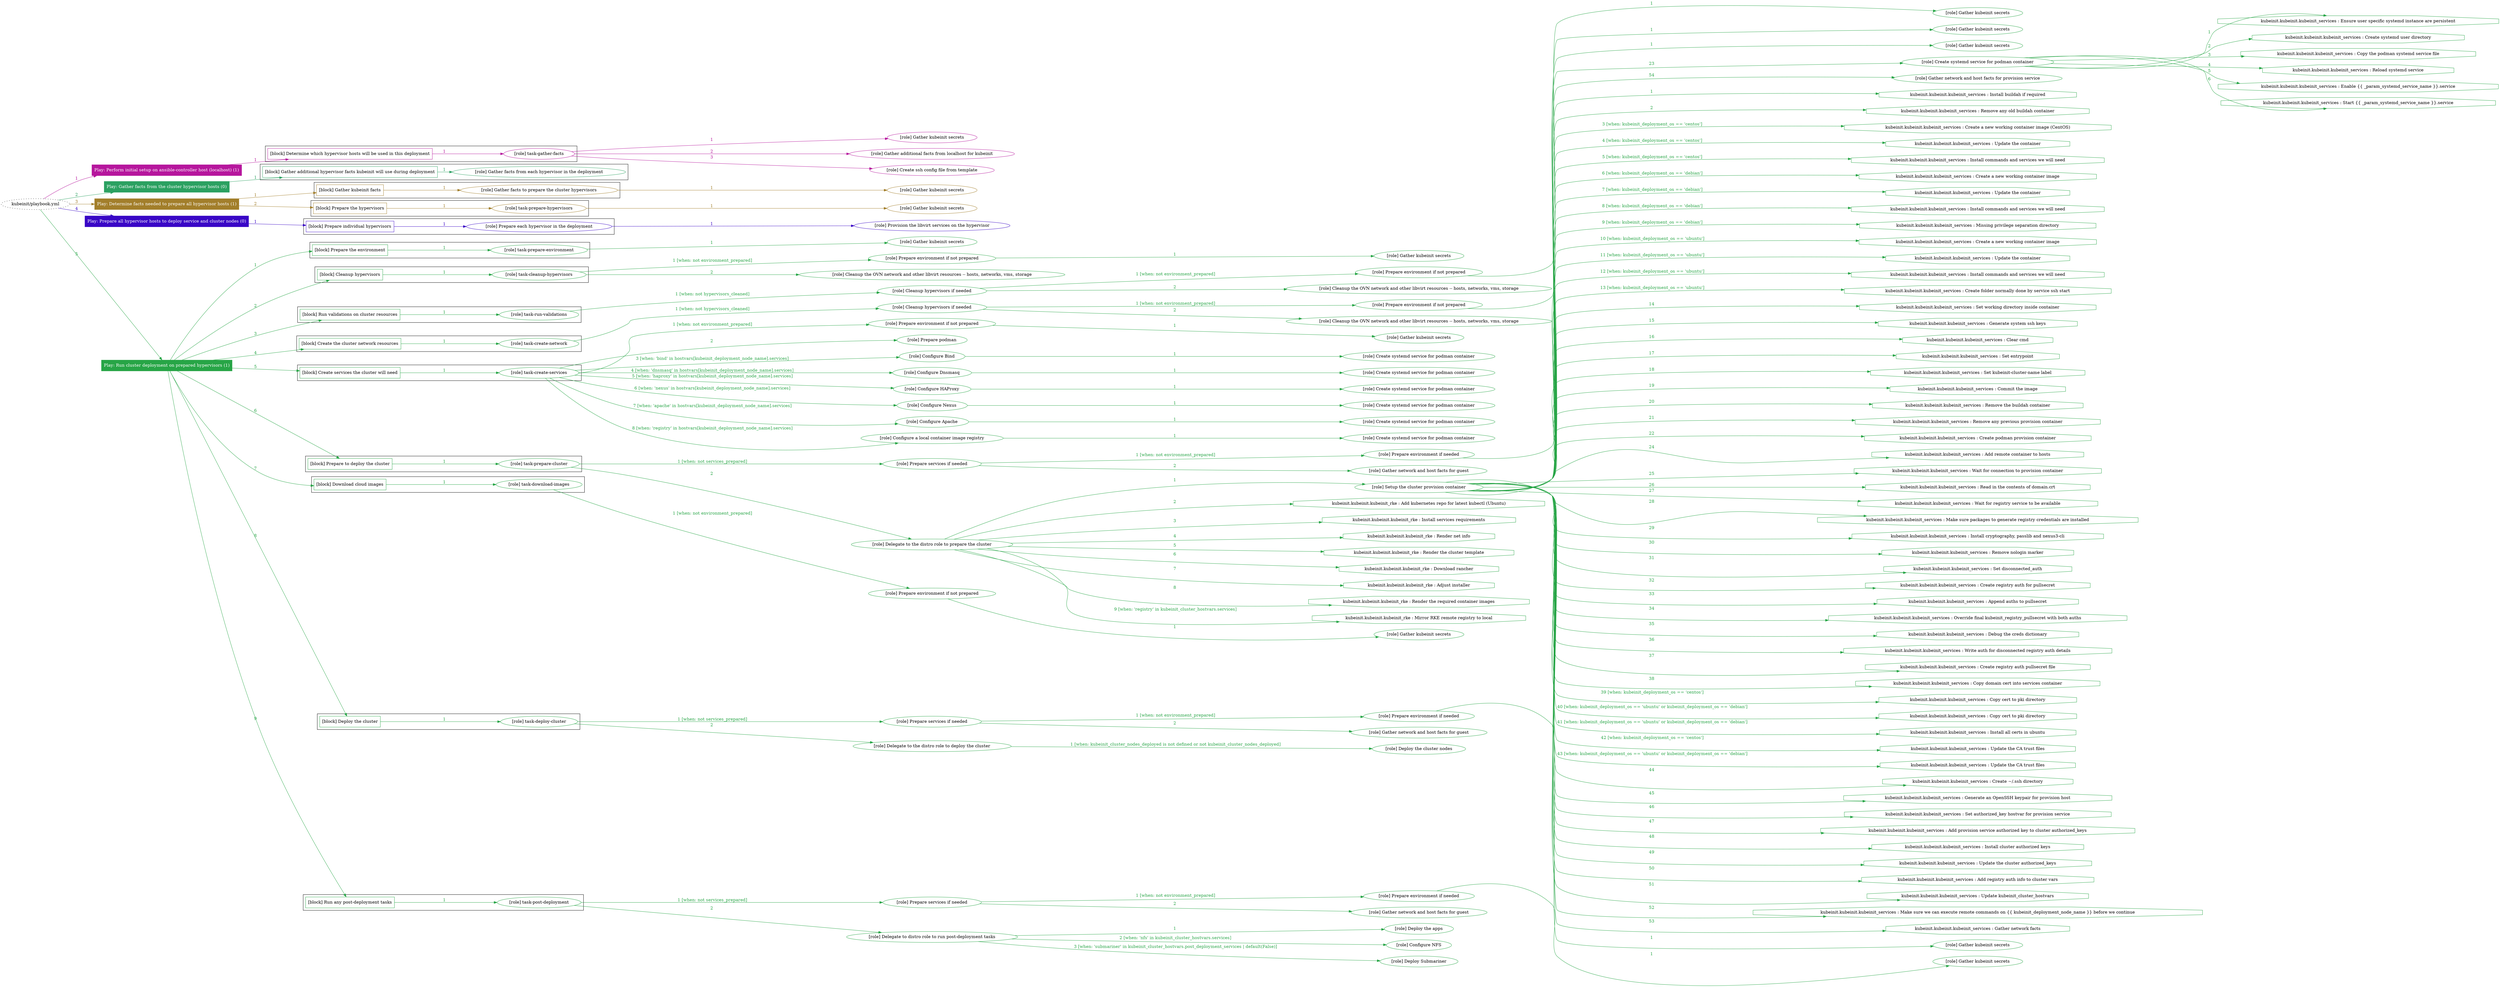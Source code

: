 digraph {
	graph [concentrate=true ordering=in rankdir=LR ratio=fill]
	edge [esep=5 sep=10]
	"kubeinit/playbook.yml" [URL="/home/runner/work/kubeinit/kubeinit/kubeinit/playbook.yml" id=playbook_7b2bd9e1 style=dotted]
	play_796e01c6 [label="Play: Perform initial setup on ansible-controller host (localhost) (1)" URL="/home/runner/work/kubeinit/kubeinit/kubeinit/playbook.yml" color="#b6169d" fontcolor="#ffffff" id=play_796e01c6 shape=box style=filled tooltip=localhost]
	"kubeinit/playbook.yml" -> play_796e01c6 [label="1 " color="#b6169d" fontcolor="#b6169d" id=edge_3505f54d labeltooltip="1 " tooltip="1 "]
	subgraph "Gather kubeinit secrets" {
		role_7e2f3831 [label="[role] Gather kubeinit secrets" URL="/home/runner/.ansible/collections/ansible_collections/kubeinit/kubeinit/roles/kubeinit_prepare/tasks/build_hypervisors_group.yml" color="#b6169d" id=role_7e2f3831 tooltip="Gather kubeinit secrets"]
	}
	subgraph "Gather additional facts from localhost for kubeinit" {
		role_dd6a731e [label="[role] Gather additional facts from localhost for kubeinit" URL="/home/runner/.ansible/collections/ansible_collections/kubeinit/kubeinit/roles/kubeinit_prepare/tasks/build_hypervisors_group.yml" color="#b6169d" id=role_dd6a731e tooltip="Gather additional facts from localhost for kubeinit"]
	}
	subgraph "Create ssh config file from template" {
		role_2502f579 [label="[role] Create ssh config file from template" URL="/home/runner/.ansible/collections/ansible_collections/kubeinit/kubeinit/roles/kubeinit_prepare/tasks/build_hypervisors_group.yml" color="#b6169d" id=role_2502f579 tooltip="Create ssh config file from template"]
	}
	subgraph "task-gather-facts" {
		role_029ef5df [label="[role] task-gather-facts" URL="/home/runner/work/kubeinit/kubeinit/kubeinit/playbook.yml" color="#b6169d" id=role_029ef5df tooltip="task-gather-facts"]
		role_029ef5df -> role_7e2f3831 [label="1 " color="#b6169d" fontcolor="#b6169d" id=edge_ff16a6ff labeltooltip="1 " tooltip="1 "]
		role_029ef5df -> role_dd6a731e [label="2 " color="#b6169d" fontcolor="#b6169d" id=edge_5e9b9286 labeltooltip="2 " tooltip="2 "]
		role_029ef5df -> role_2502f579 [label="3 " color="#b6169d" fontcolor="#b6169d" id=edge_b59caffe labeltooltip="3 " tooltip="3 "]
	}
	subgraph "Play: Perform initial setup on ansible-controller host (localhost) (1)" {
		play_796e01c6 -> block_5f1d7253 [label=1 color="#b6169d" fontcolor="#b6169d" id=edge_de7d2cdc labeltooltip=1 tooltip=1]
		subgraph cluster_block_5f1d7253 {
			block_5f1d7253 [label="[block] Determine which hypervisor hosts will be used in this deployment" URL="/home/runner/work/kubeinit/kubeinit/kubeinit/playbook.yml" color="#b6169d" id=block_5f1d7253 labeltooltip="Determine which hypervisor hosts will be used in this deployment" shape=box tooltip="Determine which hypervisor hosts will be used in this deployment"]
			block_5f1d7253 -> role_029ef5df [label="1 " color="#b6169d" fontcolor="#b6169d" id=edge_64570299 labeltooltip="1 " tooltip="1 "]
		}
	}
	play_66e0fa7e [label="Play: Gather facts from the cluster hypervisor hosts (0)" URL="/home/runner/work/kubeinit/kubeinit/kubeinit/playbook.yml" color="#2ba161" fontcolor="#ffffff" id=play_66e0fa7e shape=box style=filled tooltip="Play: Gather facts from the cluster hypervisor hosts (0)"]
	"kubeinit/playbook.yml" -> play_66e0fa7e [label="2 " color="#2ba161" fontcolor="#2ba161" id=edge_44f41ddc labeltooltip="2 " tooltip="2 "]
	subgraph "Gather facts from each hypervisor in the deployment" {
		role_00af426d [label="[role] Gather facts from each hypervisor in the deployment" URL="/home/runner/work/kubeinit/kubeinit/kubeinit/playbook.yml" color="#2ba161" id=role_00af426d tooltip="Gather facts from each hypervisor in the deployment"]
	}
	subgraph "Play: Gather facts from the cluster hypervisor hosts (0)" {
		play_66e0fa7e -> block_9a5e4169 [label=1 color="#2ba161" fontcolor="#2ba161" id=edge_74234e1d labeltooltip=1 tooltip=1]
		subgraph cluster_block_9a5e4169 {
			block_9a5e4169 [label="[block] Gather additional hypervisor facts kubeinit will use during deployment" URL="/home/runner/work/kubeinit/kubeinit/kubeinit/playbook.yml" color="#2ba161" id=block_9a5e4169 labeltooltip="Gather additional hypervisor facts kubeinit will use during deployment" shape=box tooltip="Gather additional hypervisor facts kubeinit will use during deployment"]
			block_9a5e4169 -> role_00af426d [label="1 " color="#2ba161" fontcolor="#2ba161" id=edge_3657e991 labeltooltip="1 " tooltip="1 "]
		}
	}
	play_fb5a4c18 [label="Play: Determine facts needed to prepare all hypervisor hosts (1)" URL="/home/runner/work/kubeinit/kubeinit/kubeinit/playbook.yml" color="#a27e2a" fontcolor="#ffffff" id=play_fb5a4c18 shape=box style=filled tooltip=localhost]
	"kubeinit/playbook.yml" -> play_fb5a4c18 [label="3 " color="#a27e2a" fontcolor="#a27e2a" id=edge_1241bb69 labeltooltip="3 " tooltip="3 "]
	subgraph "Gather kubeinit secrets" {
		role_3809c642 [label="[role] Gather kubeinit secrets" URL="/home/runner/.ansible/collections/ansible_collections/kubeinit/kubeinit/roles/kubeinit_prepare/tasks/gather_kubeinit_facts.yml" color="#a27e2a" id=role_3809c642 tooltip="Gather kubeinit secrets"]
	}
	subgraph "Gather facts to prepare the cluster hypervisors" {
		role_6cd8601a [label="[role] Gather facts to prepare the cluster hypervisors" URL="/home/runner/work/kubeinit/kubeinit/kubeinit/playbook.yml" color="#a27e2a" id=role_6cd8601a tooltip="Gather facts to prepare the cluster hypervisors"]
		role_6cd8601a -> role_3809c642 [label="1 " color="#a27e2a" fontcolor="#a27e2a" id=edge_2611fee9 labeltooltip="1 " tooltip="1 "]
	}
	subgraph "Gather kubeinit secrets" {
		role_aabaad47 [label="[role] Gather kubeinit secrets" URL="/home/runner/.ansible/collections/ansible_collections/kubeinit/kubeinit/roles/kubeinit_prepare/tasks/gather_kubeinit_facts.yml" color="#a27e2a" id=role_aabaad47 tooltip="Gather kubeinit secrets"]
	}
	subgraph "task-prepare-hypervisors" {
		role_b14b6be3 [label="[role] task-prepare-hypervisors" URL="/home/runner/work/kubeinit/kubeinit/kubeinit/playbook.yml" color="#a27e2a" id=role_b14b6be3 tooltip="task-prepare-hypervisors"]
		role_b14b6be3 -> role_aabaad47 [label="1 " color="#a27e2a" fontcolor="#a27e2a" id=edge_872fa405 labeltooltip="1 " tooltip="1 "]
	}
	subgraph "Play: Determine facts needed to prepare all hypervisor hosts (1)" {
		play_fb5a4c18 -> block_862eb6eb [label=1 color="#a27e2a" fontcolor="#a27e2a" id=edge_6d68b0eb labeltooltip=1 tooltip=1]
		subgraph cluster_block_862eb6eb {
			block_862eb6eb [label="[block] Gather kubeinit facts" URL="/home/runner/work/kubeinit/kubeinit/kubeinit/playbook.yml" color="#a27e2a" id=block_862eb6eb labeltooltip="Gather kubeinit facts" shape=box tooltip="Gather kubeinit facts"]
			block_862eb6eb -> role_6cd8601a [label="1 " color="#a27e2a" fontcolor="#a27e2a" id=edge_66de4368 labeltooltip="1 " tooltip="1 "]
		}
		play_fb5a4c18 -> block_c5116d2a [label=2 color="#a27e2a" fontcolor="#a27e2a" id=edge_6189c4e9 labeltooltip=2 tooltip=2]
		subgraph cluster_block_c5116d2a {
			block_c5116d2a [label="[block] Prepare the hypervisors" URL="/home/runner/work/kubeinit/kubeinit/kubeinit/playbook.yml" color="#a27e2a" id=block_c5116d2a labeltooltip="Prepare the hypervisors" shape=box tooltip="Prepare the hypervisors"]
			block_c5116d2a -> role_b14b6be3 [label="1 " color="#a27e2a" fontcolor="#a27e2a" id=edge_4eedd9d7 labeltooltip="1 " tooltip="1 "]
		}
	}
	play_e50dcd16 [label="Play: Prepare all hypervisor hosts to deploy service and cluster nodes (0)" URL="/home/runner/work/kubeinit/kubeinit/kubeinit/playbook.yml" color="#3906c6" fontcolor="#ffffff" id=play_e50dcd16 shape=box style=filled tooltip="Play: Prepare all hypervisor hosts to deploy service and cluster nodes (0)"]
	"kubeinit/playbook.yml" -> play_e50dcd16 [label="4 " color="#3906c6" fontcolor="#3906c6" id=edge_f49ee58e labeltooltip="4 " tooltip="4 "]
	subgraph "Provision the libvirt services on the hypervisor" {
		role_9633cfe7 [label="[role] Provision the libvirt services on the hypervisor" URL="/home/runner/.ansible/collections/ansible_collections/kubeinit/kubeinit/roles/kubeinit_prepare/tasks/prepare_hypervisor.yml" color="#3906c6" id=role_9633cfe7 tooltip="Provision the libvirt services on the hypervisor"]
	}
	subgraph "Prepare each hypervisor in the deployment" {
		role_90f8796b [label="[role] Prepare each hypervisor in the deployment" URL="/home/runner/work/kubeinit/kubeinit/kubeinit/playbook.yml" color="#3906c6" id=role_90f8796b tooltip="Prepare each hypervisor in the deployment"]
		role_90f8796b -> role_9633cfe7 [label="1 " color="#3906c6" fontcolor="#3906c6" id=edge_8e01ddad labeltooltip="1 " tooltip="1 "]
	}
	subgraph "Play: Prepare all hypervisor hosts to deploy service and cluster nodes (0)" {
		play_e50dcd16 -> block_da4a214d [label=1 color="#3906c6" fontcolor="#3906c6" id=edge_fa85b44a labeltooltip=1 tooltip=1]
		subgraph cluster_block_da4a214d {
			block_da4a214d [label="[block] Prepare individual hypervisors" URL="/home/runner/work/kubeinit/kubeinit/kubeinit/playbook.yml" color="#3906c6" id=block_da4a214d labeltooltip="Prepare individual hypervisors" shape=box tooltip="Prepare individual hypervisors"]
			block_da4a214d -> role_90f8796b [label="1 " color="#3906c6" fontcolor="#3906c6" id=edge_ec230532 labeltooltip="1 " tooltip="1 "]
		}
	}
	play_6d9d7f0e [label="Play: Run cluster deployment on prepared hypervisors (1)" URL="/home/runner/work/kubeinit/kubeinit/kubeinit/playbook.yml" color="#27a546" fontcolor="#ffffff" id=play_6d9d7f0e shape=box style=filled tooltip=localhost]
	"kubeinit/playbook.yml" -> play_6d9d7f0e [label="5 " color="#27a546" fontcolor="#27a546" id=edge_5b0f6454 labeltooltip="5 " tooltip="5 "]
	subgraph "Gather kubeinit secrets" {
		role_82dff51d [label="[role] Gather kubeinit secrets" URL="/home/runner/.ansible/collections/ansible_collections/kubeinit/kubeinit/roles/kubeinit_prepare/tasks/gather_kubeinit_facts.yml" color="#27a546" id=role_82dff51d tooltip="Gather kubeinit secrets"]
	}
	subgraph "task-prepare-environment" {
		role_1808d263 [label="[role] task-prepare-environment" URL="/home/runner/work/kubeinit/kubeinit/kubeinit/playbook.yml" color="#27a546" id=role_1808d263 tooltip="task-prepare-environment"]
		role_1808d263 -> role_82dff51d [label="1 " color="#27a546" fontcolor="#27a546" id=edge_8ba2cb88 labeltooltip="1 " tooltip="1 "]
	}
	subgraph "Gather kubeinit secrets" {
		role_35560126 [label="[role] Gather kubeinit secrets" URL="/home/runner/.ansible/collections/ansible_collections/kubeinit/kubeinit/roles/kubeinit_prepare/tasks/gather_kubeinit_facts.yml" color="#27a546" id=role_35560126 tooltip="Gather kubeinit secrets"]
	}
	subgraph "Prepare environment if not prepared" {
		role_e523f27e [label="[role] Prepare environment if not prepared" URL="/home/runner/.ansible/collections/ansible_collections/kubeinit/kubeinit/roles/kubeinit_prepare/tasks/cleanup_hypervisors.yml" color="#27a546" id=role_e523f27e tooltip="Prepare environment if not prepared"]
		role_e523f27e -> role_35560126 [label="1 " color="#27a546" fontcolor="#27a546" id=edge_0fd1da4f labeltooltip="1 " tooltip="1 "]
	}
	subgraph "Cleanup the OVN network and other libvirt resources -- hosts, networks, vms, storage" {
		role_b7bd7a70 [label="[role] Cleanup the OVN network and other libvirt resources -- hosts, networks, vms, storage" URL="/home/runner/.ansible/collections/ansible_collections/kubeinit/kubeinit/roles/kubeinit_prepare/tasks/cleanup_hypervisors.yml" color="#27a546" id=role_b7bd7a70 tooltip="Cleanup the OVN network and other libvirt resources -- hosts, networks, vms, storage"]
	}
	subgraph "task-cleanup-hypervisors" {
		role_591aec60 [label="[role] task-cleanup-hypervisors" URL="/home/runner/work/kubeinit/kubeinit/kubeinit/playbook.yml" color="#27a546" id=role_591aec60 tooltip="task-cleanup-hypervisors"]
		role_591aec60 -> role_e523f27e [label="1 [when: not environment_prepared]" color="#27a546" fontcolor="#27a546" id=edge_cce7a60d labeltooltip="1 [when: not environment_prepared]" tooltip="1 [when: not environment_prepared]"]
		role_591aec60 -> role_b7bd7a70 [label="2 " color="#27a546" fontcolor="#27a546" id=edge_170073c0 labeltooltip="2 " tooltip="2 "]
	}
	subgraph "Gather kubeinit secrets" {
		role_3af3fdcc [label="[role] Gather kubeinit secrets" URL="/home/runner/.ansible/collections/ansible_collections/kubeinit/kubeinit/roles/kubeinit_prepare/tasks/gather_kubeinit_facts.yml" color="#27a546" id=role_3af3fdcc tooltip="Gather kubeinit secrets"]
	}
	subgraph "Prepare environment if not prepared" {
		role_4409a12e [label="[role] Prepare environment if not prepared" URL="/home/runner/.ansible/collections/ansible_collections/kubeinit/kubeinit/roles/kubeinit_prepare/tasks/cleanup_hypervisors.yml" color="#27a546" id=role_4409a12e tooltip="Prepare environment if not prepared"]
		role_4409a12e -> role_3af3fdcc [label="1 " color="#27a546" fontcolor="#27a546" id=edge_b05e9ad3 labeltooltip="1 " tooltip="1 "]
	}
	subgraph "Cleanup the OVN network and other libvirt resources -- hosts, networks, vms, storage" {
		role_f6341e25 [label="[role] Cleanup the OVN network and other libvirt resources -- hosts, networks, vms, storage" URL="/home/runner/.ansible/collections/ansible_collections/kubeinit/kubeinit/roles/kubeinit_prepare/tasks/cleanup_hypervisors.yml" color="#27a546" id=role_f6341e25 tooltip="Cleanup the OVN network and other libvirt resources -- hosts, networks, vms, storage"]
	}
	subgraph "Cleanup hypervisors if needed" {
		role_b37ca22c [label="[role] Cleanup hypervisors if needed" URL="/home/runner/.ansible/collections/ansible_collections/kubeinit/kubeinit/roles/kubeinit_validations/tasks/main.yml" color="#27a546" id=role_b37ca22c tooltip="Cleanup hypervisors if needed"]
		role_b37ca22c -> role_4409a12e [label="1 [when: not environment_prepared]" color="#27a546" fontcolor="#27a546" id=edge_7d320901 labeltooltip="1 [when: not environment_prepared]" tooltip="1 [when: not environment_prepared]"]
		role_b37ca22c -> role_f6341e25 [label="2 " color="#27a546" fontcolor="#27a546" id=edge_1a24d1ea labeltooltip="2 " tooltip="2 "]
	}
	subgraph "task-run-validations" {
		role_588a69af [label="[role] task-run-validations" URL="/home/runner/work/kubeinit/kubeinit/kubeinit/playbook.yml" color="#27a546" id=role_588a69af tooltip="task-run-validations"]
		role_588a69af -> role_b37ca22c [label="1 [when: not hypervisors_cleaned]" color="#27a546" fontcolor="#27a546" id=edge_a2b992c1 labeltooltip="1 [when: not hypervisors_cleaned]" tooltip="1 [when: not hypervisors_cleaned]"]
	}
	subgraph "Gather kubeinit secrets" {
		role_512e435a [label="[role] Gather kubeinit secrets" URL="/home/runner/.ansible/collections/ansible_collections/kubeinit/kubeinit/roles/kubeinit_prepare/tasks/gather_kubeinit_facts.yml" color="#27a546" id=role_512e435a tooltip="Gather kubeinit secrets"]
	}
	subgraph "Prepare environment if not prepared" {
		role_4f97baa7 [label="[role] Prepare environment if not prepared" URL="/home/runner/.ansible/collections/ansible_collections/kubeinit/kubeinit/roles/kubeinit_prepare/tasks/cleanup_hypervisors.yml" color="#27a546" id=role_4f97baa7 tooltip="Prepare environment if not prepared"]
		role_4f97baa7 -> role_512e435a [label="1 " color="#27a546" fontcolor="#27a546" id=edge_8f0fffbd labeltooltip="1 " tooltip="1 "]
	}
	subgraph "Cleanup the OVN network and other libvirt resources -- hosts, networks, vms, storage" {
		role_645543b1 [label="[role] Cleanup the OVN network and other libvirt resources -- hosts, networks, vms, storage" URL="/home/runner/.ansible/collections/ansible_collections/kubeinit/kubeinit/roles/kubeinit_prepare/tasks/cleanup_hypervisors.yml" color="#27a546" id=role_645543b1 tooltip="Cleanup the OVN network and other libvirt resources -- hosts, networks, vms, storage"]
	}
	subgraph "Cleanup hypervisors if needed" {
		role_f3fd6be5 [label="[role] Cleanup hypervisors if needed" URL="/home/runner/.ansible/collections/ansible_collections/kubeinit/kubeinit/roles/kubeinit_libvirt/tasks/create_network.yml" color="#27a546" id=role_f3fd6be5 tooltip="Cleanup hypervisors if needed"]
		role_f3fd6be5 -> role_4f97baa7 [label="1 [when: not environment_prepared]" color="#27a546" fontcolor="#27a546" id=edge_8064fdf0 labeltooltip="1 [when: not environment_prepared]" tooltip="1 [when: not environment_prepared]"]
		role_f3fd6be5 -> role_645543b1 [label="2 " color="#27a546" fontcolor="#27a546" id=edge_3fa69e2b labeltooltip="2 " tooltip="2 "]
	}
	subgraph "task-create-network" {
		role_18627511 [label="[role] task-create-network" URL="/home/runner/work/kubeinit/kubeinit/kubeinit/playbook.yml" color="#27a546" id=role_18627511 tooltip="task-create-network"]
		role_18627511 -> role_f3fd6be5 [label="1 [when: not hypervisors_cleaned]" color="#27a546" fontcolor="#27a546" id=edge_a1a1aba6 labeltooltip="1 [when: not hypervisors_cleaned]" tooltip="1 [when: not hypervisors_cleaned]"]
	}
	subgraph "Gather kubeinit secrets" {
		role_4f6556a5 [label="[role] Gather kubeinit secrets" URL="/home/runner/.ansible/collections/ansible_collections/kubeinit/kubeinit/roles/kubeinit_prepare/tasks/gather_kubeinit_facts.yml" color="#27a546" id=role_4f6556a5 tooltip="Gather kubeinit secrets"]
	}
	subgraph "Prepare environment if not prepared" {
		role_6cf651eb [label="[role] Prepare environment if not prepared" URL="/home/runner/.ansible/collections/ansible_collections/kubeinit/kubeinit/roles/kubeinit_services/tasks/main.yml" color="#27a546" id=role_6cf651eb tooltip="Prepare environment if not prepared"]
		role_6cf651eb -> role_4f6556a5 [label="1 " color="#27a546" fontcolor="#27a546" id=edge_29169bb7 labeltooltip="1 " tooltip="1 "]
	}
	subgraph "Prepare podman" {
		role_47f91c8f [label="[role] Prepare podman" URL="/home/runner/.ansible/collections/ansible_collections/kubeinit/kubeinit/roles/kubeinit_services/tasks/00_create_service_pod.yml" color="#27a546" id=role_47f91c8f tooltip="Prepare podman"]
	}
	subgraph "Create systemd service for podman container" {
		role_df364167 [label="[role] Create systemd service for podman container" URL="/home/runner/.ansible/collections/ansible_collections/kubeinit/kubeinit/roles/kubeinit_bind/tasks/main.yml" color="#27a546" id=role_df364167 tooltip="Create systemd service for podman container"]
	}
	subgraph "Configure Bind" {
		role_5c5f6a7e [label="[role] Configure Bind" URL="/home/runner/.ansible/collections/ansible_collections/kubeinit/kubeinit/roles/kubeinit_services/tasks/start_services_containers.yml" color="#27a546" id=role_5c5f6a7e tooltip="Configure Bind"]
		role_5c5f6a7e -> role_df364167 [label="1 " color="#27a546" fontcolor="#27a546" id=edge_3fd250d7 labeltooltip="1 " tooltip="1 "]
	}
	subgraph "Create systemd service for podman container" {
		role_589befc5 [label="[role] Create systemd service for podman container" URL="/home/runner/.ansible/collections/ansible_collections/kubeinit/kubeinit/roles/kubeinit_dnsmasq/tasks/main.yml" color="#27a546" id=role_589befc5 tooltip="Create systemd service for podman container"]
	}
	subgraph "Configure Dnsmasq" {
		role_056fb174 [label="[role] Configure Dnsmasq" URL="/home/runner/.ansible/collections/ansible_collections/kubeinit/kubeinit/roles/kubeinit_services/tasks/start_services_containers.yml" color="#27a546" id=role_056fb174 tooltip="Configure Dnsmasq"]
		role_056fb174 -> role_589befc5 [label="1 " color="#27a546" fontcolor="#27a546" id=edge_1b007d3c labeltooltip="1 " tooltip="1 "]
	}
	subgraph "Create systemd service for podman container" {
		role_3295f786 [label="[role] Create systemd service for podman container" URL="/home/runner/.ansible/collections/ansible_collections/kubeinit/kubeinit/roles/kubeinit_haproxy/tasks/main.yml" color="#27a546" id=role_3295f786 tooltip="Create systemd service for podman container"]
	}
	subgraph "Configure HAProxy" {
		role_5a2d8e57 [label="[role] Configure HAProxy" URL="/home/runner/.ansible/collections/ansible_collections/kubeinit/kubeinit/roles/kubeinit_services/tasks/start_services_containers.yml" color="#27a546" id=role_5a2d8e57 tooltip="Configure HAProxy"]
		role_5a2d8e57 -> role_3295f786 [label="1 " color="#27a546" fontcolor="#27a546" id=edge_6de26c39 labeltooltip="1 " tooltip="1 "]
	}
	subgraph "Create systemd service for podman container" {
		role_c95532f8 [label="[role] Create systemd service for podman container" URL="/home/runner/.ansible/collections/ansible_collections/kubeinit/kubeinit/roles/kubeinit_nexus/tasks/main.yml" color="#27a546" id=role_c95532f8 tooltip="Create systemd service for podman container"]
	}
	subgraph "Configure Nexus" {
		role_6a72b1c7 [label="[role] Configure Nexus" URL="/home/runner/.ansible/collections/ansible_collections/kubeinit/kubeinit/roles/kubeinit_services/tasks/start_services_containers.yml" color="#27a546" id=role_6a72b1c7 tooltip="Configure Nexus"]
		role_6a72b1c7 -> role_c95532f8 [label="1 " color="#27a546" fontcolor="#27a546" id=edge_535cb3f5 labeltooltip="1 " tooltip="1 "]
	}
	subgraph "Create systemd service for podman container" {
		role_5de01b69 [label="[role] Create systemd service for podman container" URL="/home/runner/.ansible/collections/ansible_collections/kubeinit/kubeinit/roles/kubeinit_apache/tasks/main.yml" color="#27a546" id=role_5de01b69 tooltip="Create systemd service for podman container"]
	}
	subgraph "Configure Apache" {
		role_4e05f656 [label="[role] Configure Apache" URL="/home/runner/.ansible/collections/ansible_collections/kubeinit/kubeinit/roles/kubeinit_services/tasks/start_services_containers.yml" color="#27a546" id=role_4e05f656 tooltip="Configure Apache"]
		role_4e05f656 -> role_5de01b69 [label="1 " color="#27a546" fontcolor="#27a546" id=edge_ffd1b4f3 labeltooltip="1 " tooltip="1 "]
	}
	subgraph "Create systemd service for podman container" {
		role_fda5b673 [label="[role] Create systemd service for podman container" URL="/home/runner/.ansible/collections/ansible_collections/kubeinit/kubeinit/roles/kubeinit_registry/tasks/main.yml" color="#27a546" id=role_fda5b673 tooltip="Create systemd service for podman container"]
	}
	subgraph "Configure a local container image registry" {
		role_15d644c7 [label="[role] Configure a local container image registry" URL="/home/runner/.ansible/collections/ansible_collections/kubeinit/kubeinit/roles/kubeinit_services/tasks/start_services_containers.yml" color="#27a546" id=role_15d644c7 tooltip="Configure a local container image registry"]
		role_15d644c7 -> role_fda5b673 [label="1 " color="#27a546" fontcolor="#27a546" id=edge_c060546d labeltooltip="1 " tooltip="1 "]
	}
	subgraph "task-create-services" {
		role_9781a22d [label="[role] task-create-services" URL="/home/runner/work/kubeinit/kubeinit/kubeinit/playbook.yml" color="#27a546" id=role_9781a22d tooltip="task-create-services"]
		role_9781a22d -> role_6cf651eb [label="1 [when: not environment_prepared]" color="#27a546" fontcolor="#27a546" id=edge_26f646c2 labeltooltip="1 [when: not environment_prepared]" tooltip="1 [when: not environment_prepared]"]
		role_9781a22d -> role_47f91c8f [label="2 " color="#27a546" fontcolor="#27a546" id=edge_731167e6 labeltooltip="2 " tooltip="2 "]
		role_9781a22d -> role_5c5f6a7e [label="3 [when: 'bind' in hostvars[kubeinit_deployment_node_name].services]" color="#27a546" fontcolor="#27a546" id=edge_2e7e92ec labeltooltip="3 [when: 'bind' in hostvars[kubeinit_deployment_node_name].services]" tooltip="3 [when: 'bind' in hostvars[kubeinit_deployment_node_name].services]"]
		role_9781a22d -> role_056fb174 [label="4 [when: 'dnsmasq' in hostvars[kubeinit_deployment_node_name].services]" color="#27a546" fontcolor="#27a546" id=edge_b9273805 labeltooltip="4 [when: 'dnsmasq' in hostvars[kubeinit_deployment_node_name].services]" tooltip="4 [when: 'dnsmasq' in hostvars[kubeinit_deployment_node_name].services]"]
		role_9781a22d -> role_5a2d8e57 [label="5 [when: 'haproxy' in hostvars[kubeinit_deployment_node_name].services]" color="#27a546" fontcolor="#27a546" id=edge_8c7785fa labeltooltip="5 [when: 'haproxy' in hostvars[kubeinit_deployment_node_name].services]" tooltip="5 [when: 'haproxy' in hostvars[kubeinit_deployment_node_name].services]"]
		role_9781a22d -> role_6a72b1c7 [label="6 [when: 'nexus' in hostvars[kubeinit_deployment_node_name].services]" color="#27a546" fontcolor="#27a546" id=edge_445903d9 labeltooltip="6 [when: 'nexus' in hostvars[kubeinit_deployment_node_name].services]" tooltip="6 [when: 'nexus' in hostvars[kubeinit_deployment_node_name].services]"]
		role_9781a22d -> role_4e05f656 [label="7 [when: 'apache' in hostvars[kubeinit_deployment_node_name].services]" color="#27a546" fontcolor="#27a546" id=edge_ccd16873 labeltooltip="7 [when: 'apache' in hostvars[kubeinit_deployment_node_name].services]" tooltip="7 [when: 'apache' in hostvars[kubeinit_deployment_node_name].services]"]
		role_9781a22d -> role_15d644c7 [label="8 [when: 'registry' in hostvars[kubeinit_deployment_node_name].services]" color="#27a546" fontcolor="#27a546" id=edge_bdf92a53 labeltooltip="8 [when: 'registry' in hostvars[kubeinit_deployment_node_name].services]" tooltip="8 [when: 'registry' in hostvars[kubeinit_deployment_node_name].services]"]
	}
	subgraph "Gather kubeinit secrets" {
		role_92bec7b3 [label="[role] Gather kubeinit secrets" URL="/home/runner/.ansible/collections/ansible_collections/kubeinit/kubeinit/roles/kubeinit_prepare/tasks/gather_kubeinit_facts.yml" color="#27a546" id=role_92bec7b3 tooltip="Gather kubeinit secrets"]
	}
	subgraph "Prepare environment if needed" {
		role_0ffd8f3d [label="[role] Prepare environment if needed" URL="/home/runner/.ansible/collections/ansible_collections/kubeinit/kubeinit/roles/kubeinit_services/tasks/prepare_services.yml" color="#27a546" id=role_0ffd8f3d tooltip="Prepare environment if needed"]
		role_0ffd8f3d -> role_92bec7b3 [label="1 " color="#27a546" fontcolor="#27a546" id=edge_495e35fd labeltooltip="1 " tooltip="1 "]
	}
	subgraph "Gather network and host facts for guest" {
		role_0551a481 [label="[role] Gather network and host facts for guest" URL="/home/runner/.ansible/collections/ansible_collections/kubeinit/kubeinit/roles/kubeinit_services/tasks/prepare_services.yml" color="#27a546" id=role_0551a481 tooltip="Gather network and host facts for guest"]
	}
	subgraph "Prepare services if needed" {
		role_30eea3e1 [label="[role] Prepare services if needed" URL="/home/runner/.ansible/collections/ansible_collections/kubeinit/kubeinit/roles/kubeinit_prepare/tasks/prepare_cluster.yml" color="#27a546" id=role_30eea3e1 tooltip="Prepare services if needed"]
		role_30eea3e1 -> role_0ffd8f3d [label="1 [when: not environment_prepared]" color="#27a546" fontcolor="#27a546" id=edge_2eed1560 labeltooltip="1 [when: not environment_prepared]" tooltip="1 [when: not environment_prepared]"]
		role_30eea3e1 -> role_0551a481 [label="2 " color="#27a546" fontcolor="#27a546" id=edge_d6e65420 labeltooltip="2 " tooltip="2 "]
	}
	subgraph "Create systemd service for podman container" {
		role_3567448b [label="[role] Create systemd service for podman container" URL="/home/runner/.ansible/collections/ansible_collections/kubeinit/kubeinit/roles/kubeinit_services/tasks/create_provision_container.yml" color="#27a546" id=role_3567448b tooltip="Create systemd service for podman container"]
		task_d4723015 [label="kubeinit.kubeinit.kubeinit_services : Ensure user specific systemd instance are persistent" URL="/home/runner/.ansible/collections/ansible_collections/kubeinit/kubeinit/roles/kubeinit_services/tasks/create_managed_service.yml" color="#27a546" id=task_d4723015 shape=octagon tooltip="kubeinit.kubeinit.kubeinit_services : Ensure user specific systemd instance are persistent"]
		role_3567448b -> task_d4723015 [label="1 " color="#27a546" fontcolor="#27a546" id=edge_0ef8eb3c labeltooltip="1 " tooltip="1 "]
		task_7fc20efe [label="kubeinit.kubeinit.kubeinit_services : Create systemd user directory" URL="/home/runner/.ansible/collections/ansible_collections/kubeinit/kubeinit/roles/kubeinit_services/tasks/create_managed_service.yml" color="#27a546" id=task_7fc20efe shape=octagon tooltip="kubeinit.kubeinit.kubeinit_services : Create systemd user directory"]
		role_3567448b -> task_7fc20efe [label="2 " color="#27a546" fontcolor="#27a546" id=edge_78263ae8 labeltooltip="2 " tooltip="2 "]
		task_cd868850 [label="kubeinit.kubeinit.kubeinit_services : Copy the podman systemd service file" URL="/home/runner/.ansible/collections/ansible_collections/kubeinit/kubeinit/roles/kubeinit_services/tasks/create_managed_service.yml" color="#27a546" id=task_cd868850 shape=octagon tooltip="kubeinit.kubeinit.kubeinit_services : Copy the podman systemd service file"]
		role_3567448b -> task_cd868850 [label="3 " color="#27a546" fontcolor="#27a546" id=edge_6659ef7c labeltooltip="3 " tooltip="3 "]
		task_60dc9d75 [label="kubeinit.kubeinit.kubeinit_services : Reload systemd service" URL="/home/runner/.ansible/collections/ansible_collections/kubeinit/kubeinit/roles/kubeinit_services/tasks/create_managed_service.yml" color="#27a546" id=task_60dc9d75 shape=octagon tooltip="kubeinit.kubeinit.kubeinit_services : Reload systemd service"]
		role_3567448b -> task_60dc9d75 [label="4 " color="#27a546" fontcolor="#27a546" id=edge_41bc29fd labeltooltip="4 " tooltip="4 "]
		task_1e848dcb [label="kubeinit.kubeinit.kubeinit_services : Enable {{ _param_systemd_service_name }}.service" URL="/home/runner/.ansible/collections/ansible_collections/kubeinit/kubeinit/roles/kubeinit_services/tasks/create_managed_service.yml" color="#27a546" id=task_1e848dcb shape=octagon tooltip="kubeinit.kubeinit.kubeinit_services : Enable {{ _param_systemd_service_name }}.service"]
		role_3567448b -> task_1e848dcb [label="5 " color="#27a546" fontcolor="#27a546" id=edge_ef4f1b70 labeltooltip="5 " tooltip="5 "]
		task_15488014 [label="kubeinit.kubeinit.kubeinit_services : Start {{ _param_systemd_service_name }}.service" URL="/home/runner/.ansible/collections/ansible_collections/kubeinit/kubeinit/roles/kubeinit_services/tasks/create_managed_service.yml" color="#27a546" id=task_15488014 shape=octagon tooltip="kubeinit.kubeinit.kubeinit_services : Start {{ _param_systemd_service_name }}.service"]
		role_3567448b -> task_15488014 [label="6 " color="#27a546" fontcolor="#27a546" id=edge_13627324 labeltooltip="6 " tooltip="6 "]
	}
	subgraph "Gather network and host facts for provision service" {
		role_b8a47f7f [label="[role] Gather network and host facts for provision service" URL="/home/runner/.ansible/collections/ansible_collections/kubeinit/kubeinit/roles/kubeinit_services/tasks/create_provision_container.yml" color="#27a546" id=role_b8a47f7f tooltip="Gather network and host facts for provision service"]
	}
	subgraph "Setup the cluster provision container" {
		role_fe6f8ab0 [label="[role] Setup the cluster provision container" URL="/home/runner/.ansible/collections/ansible_collections/kubeinit/kubeinit/roles/kubeinit_rke/tasks/prepare_cluster.yml" color="#27a546" id=role_fe6f8ab0 tooltip="Setup the cluster provision container"]
		task_2408940b [label="kubeinit.kubeinit.kubeinit_services : Install buildah if required" URL="/home/runner/.ansible/collections/ansible_collections/kubeinit/kubeinit/roles/kubeinit_services/tasks/create_provision_container.yml" color="#27a546" id=task_2408940b shape=octagon tooltip="kubeinit.kubeinit.kubeinit_services : Install buildah if required"]
		role_fe6f8ab0 -> task_2408940b [label="1 " color="#27a546" fontcolor="#27a546" id=edge_f18890aa labeltooltip="1 " tooltip="1 "]
		task_a78c9d68 [label="kubeinit.kubeinit.kubeinit_services : Remove any old buildah container" URL="/home/runner/.ansible/collections/ansible_collections/kubeinit/kubeinit/roles/kubeinit_services/tasks/create_provision_container.yml" color="#27a546" id=task_a78c9d68 shape=octagon tooltip="kubeinit.kubeinit.kubeinit_services : Remove any old buildah container"]
		role_fe6f8ab0 -> task_a78c9d68 [label="2 " color="#27a546" fontcolor="#27a546" id=edge_26dae3ea labeltooltip="2 " tooltip="2 "]
		task_36b15eef [label="kubeinit.kubeinit.kubeinit_services : Create a new working container image (CentOS)" URL="/home/runner/.ansible/collections/ansible_collections/kubeinit/kubeinit/roles/kubeinit_services/tasks/create_provision_container.yml" color="#27a546" id=task_36b15eef shape=octagon tooltip="kubeinit.kubeinit.kubeinit_services : Create a new working container image (CentOS)"]
		role_fe6f8ab0 -> task_36b15eef [label="3 [when: kubeinit_deployment_os == 'centos']" color="#27a546" fontcolor="#27a546" id=edge_f596a292 labeltooltip="3 [when: kubeinit_deployment_os == 'centos']" tooltip="3 [when: kubeinit_deployment_os == 'centos']"]
		task_4083c376 [label="kubeinit.kubeinit.kubeinit_services : Update the container" URL="/home/runner/.ansible/collections/ansible_collections/kubeinit/kubeinit/roles/kubeinit_services/tasks/create_provision_container.yml" color="#27a546" id=task_4083c376 shape=octagon tooltip="kubeinit.kubeinit.kubeinit_services : Update the container"]
		role_fe6f8ab0 -> task_4083c376 [label="4 [when: kubeinit_deployment_os == 'centos']" color="#27a546" fontcolor="#27a546" id=edge_5be6310a labeltooltip="4 [when: kubeinit_deployment_os == 'centos']" tooltip="4 [when: kubeinit_deployment_os == 'centos']"]
		task_2b7cc15f [label="kubeinit.kubeinit.kubeinit_services : Install commands and services we will need" URL="/home/runner/.ansible/collections/ansible_collections/kubeinit/kubeinit/roles/kubeinit_services/tasks/create_provision_container.yml" color="#27a546" id=task_2b7cc15f shape=octagon tooltip="kubeinit.kubeinit.kubeinit_services : Install commands and services we will need"]
		role_fe6f8ab0 -> task_2b7cc15f [label="5 [when: kubeinit_deployment_os == 'centos']" color="#27a546" fontcolor="#27a546" id=edge_02a428b6 labeltooltip="5 [when: kubeinit_deployment_os == 'centos']" tooltip="5 [when: kubeinit_deployment_os == 'centos']"]
		task_70153b03 [label="kubeinit.kubeinit.kubeinit_services : Create a new working container image" URL="/home/runner/.ansible/collections/ansible_collections/kubeinit/kubeinit/roles/kubeinit_services/tasks/create_provision_container.yml" color="#27a546" id=task_70153b03 shape=octagon tooltip="kubeinit.kubeinit.kubeinit_services : Create a new working container image"]
		role_fe6f8ab0 -> task_70153b03 [label="6 [when: kubeinit_deployment_os == 'debian']" color="#27a546" fontcolor="#27a546" id=edge_677ce024 labeltooltip="6 [when: kubeinit_deployment_os == 'debian']" tooltip="6 [when: kubeinit_deployment_os == 'debian']"]
		task_ee586f6a [label="kubeinit.kubeinit.kubeinit_services : Update the container" URL="/home/runner/.ansible/collections/ansible_collections/kubeinit/kubeinit/roles/kubeinit_services/tasks/create_provision_container.yml" color="#27a546" id=task_ee586f6a shape=octagon tooltip="kubeinit.kubeinit.kubeinit_services : Update the container"]
		role_fe6f8ab0 -> task_ee586f6a [label="7 [when: kubeinit_deployment_os == 'debian']" color="#27a546" fontcolor="#27a546" id=edge_81e405c1 labeltooltip="7 [when: kubeinit_deployment_os == 'debian']" tooltip="7 [when: kubeinit_deployment_os == 'debian']"]
		task_98c55757 [label="kubeinit.kubeinit.kubeinit_services : Install commands and services we will need" URL="/home/runner/.ansible/collections/ansible_collections/kubeinit/kubeinit/roles/kubeinit_services/tasks/create_provision_container.yml" color="#27a546" id=task_98c55757 shape=octagon tooltip="kubeinit.kubeinit.kubeinit_services : Install commands and services we will need"]
		role_fe6f8ab0 -> task_98c55757 [label="8 [when: kubeinit_deployment_os == 'debian']" color="#27a546" fontcolor="#27a546" id=edge_f6d2aca9 labeltooltip="8 [when: kubeinit_deployment_os == 'debian']" tooltip="8 [when: kubeinit_deployment_os == 'debian']"]
		task_e8d79af9 [label="kubeinit.kubeinit.kubeinit_services : Missing privilege separation directory" URL="/home/runner/.ansible/collections/ansible_collections/kubeinit/kubeinit/roles/kubeinit_services/tasks/create_provision_container.yml" color="#27a546" id=task_e8d79af9 shape=octagon tooltip="kubeinit.kubeinit.kubeinit_services : Missing privilege separation directory"]
		role_fe6f8ab0 -> task_e8d79af9 [label="9 [when: kubeinit_deployment_os == 'debian']" color="#27a546" fontcolor="#27a546" id=edge_9a51f97e labeltooltip="9 [when: kubeinit_deployment_os == 'debian']" tooltip="9 [when: kubeinit_deployment_os == 'debian']"]
		task_65074448 [label="kubeinit.kubeinit.kubeinit_services : Create a new working container image" URL="/home/runner/.ansible/collections/ansible_collections/kubeinit/kubeinit/roles/kubeinit_services/tasks/create_provision_container.yml" color="#27a546" id=task_65074448 shape=octagon tooltip="kubeinit.kubeinit.kubeinit_services : Create a new working container image"]
		role_fe6f8ab0 -> task_65074448 [label="10 [when: kubeinit_deployment_os == 'ubuntu']" color="#27a546" fontcolor="#27a546" id=edge_59ece16c labeltooltip="10 [when: kubeinit_deployment_os == 'ubuntu']" tooltip="10 [when: kubeinit_deployment_os == 'ubuntu']"]
		task_05170885 [label="kubeinit.kubeinit.kubeinit_services : Update the container" URL="/home/runner/.ansible/collections/ansible_collections/kubeinit/kubeinit/roles/kubeinit_services/tasks/create_provision_container.yml" color="#27a546" id=task_05170885 shape=octagon tooltip="kubeinit.kubeinit.kubeinit_services : Update the container"]
		role_fe6f8ab0 -> task_05170885 [label="11 [when: kubeinit_deployment_os == 'ubuntu']" color="#27a546" fontcolor="#27a546" id=edge_e713e20e labeltooltip="11 [when: kubeinit_deployment_os == 'ubuntu']" tooltip="11 [when: kubeinit_deployment_os == 'ubuntu']"]
		task_d24f6919 [label="kubeinit.kubeinit.kubeinit_services : Install commands and services we will need" URL="/home/runner/.ansible/collections/ansible_collections/kubeinit/kubeinit/roles/kubeinit_services/tasks/create_provision_container.yml" color="#27a546" id=task_d24f6919 shape=octagon tooltip="kubeinit.kubeinit.kubeinit_services : Install commands and services we will need"]
		role_fe6f8ab0 -> task_d24f6919 [label="12 [when: kubeinit_deployment_os == 'ubuntu']" color="#27a546" fontcolor="#27a546" id=edge_808de3f6 labeltooltip="12 [when: kubeinit_deployment_os == 'ubuntu']" tooltip="12 [when: kubeinit_deployment_os == 'ubuntu']"]
		task_7851f889 [label="kubeinit.kubeinit.kubeinit_services : Create folder normally done by service ssh start" URL="/home/runner/.ansible/collections/ansible_collections/kubeinit/kubeinit/roles/kubeinit_services/tasks/create_provision_container.yml" color="#27a546" id=task_7851f889 shape=octagon tooltip="kubeinit.kubeinit.kubeinit_services : Create folder normally done by service ssh start"]
		role_fe6f8ab0 -> task_7851f889 [label="13 [when: kubeinit_deployment_os == 'ubuntu']" color="#27a546" fontcolor="#27a546" id=edge_f42ba2eb labeltooltip="13 [when: kubeinit_deployment_os == 'ubuntu']" tooltip="13 [when: kubeinit_deployment_os == 'ubuntu']"]
		task_0080e1bd [label="kubeinit.kubeinit.kubeinit_services : Set working directory inside container" URL="/home/runner/.ansible/collections/ansible_collections/kubeinit/kubeinit/roles/kubeinit_services/tasks/create_provision_container.yml" color="#27a546" id=task_0080e1bd shape=octagon tooltip="kubeinit.kubeinit.kubeinit_services : Set working directory inside container"]
		role_fe6f8ab0 -> task_0080e1bd [label="14 " color="#27a546" fontcolor="#27a546" id=edge_4f44b000 labeltooltip="14 " tooltip="14 "]
		task_5ad8a261 [label="kubeinit.kubeinit.kubeinit_services : Generate system ssh keys" URL="/home/runner/.ansible/collections/ansible_collections/kubeinit/kubeinit/roles/kubeinit_services/tasks/create_provision_container.yml" color="#27a546" id=task_5ad8a261 shape=octagon tooltip="kubeinit.kubeinit.kubeinit_services : Generate system ssh keys"]
		role_fe6f8ab0 -> task_5ad8a261 [label="15 " color="#27a546" fontcolor="#27a546" id=edge_16c49a98 labeltooltip="15 " tooltip="15 "]
		task_8755d4fb [label="kubeinit.kubeinit.kubeinit_services : Clear cmd" URL="/home/runner/.ansible/collections/ansible_collections/kubeinit/kubeinit/roles/kubeinit_services/tasks/create_provision_container.yml" color="#27a546" id=task_8755d4fb shape=octagon tooltip="kubeinit.kubeinit.kubeinit_services : Clear cmd"]
		role_fe6f8ab0 -> task_8755d4fb [label="16 " color="#27a546" fontcolor="#27a546" id=edge_122baf92 labeltooltip="16 " tooltip="16 "]
		task_dc67ab37 [label="kubeinit.kubeinit.kubeinit_services : Set entrypoint" URL="/home/runner/.ansible/collections/ansible_collections/kubeinit/kubeinit/roles/kubeinit_services/tasks/create_provision_container.yml" color="#27a546" id=task_dc67ab37 shape=octagon tooltip="kubeinit.kubeinit.kubeinit_services : Set entrypoint"]
		role_fe6f8ab0 -> task_dc67ab37 [label="17 " color="#27a546" fontcolor="#27a546" id=edge_70029eab labeltooltip="17 " tooltip="17 "]
		task_bb625aab [label="kubeinit.kubeinit.kubeinit_services : Set kubeinit-cluster-name label" URL="/home/runner/.ansible/collections/ansible_collections/kubeinit/kubeinit/roles/kubeinit_services/tasks/create_provision_container.yml" color="#27a546" id=task_bb625aab shape=octagon tooltip="kubeinit.kubeinit.kubeinit_services : Set kubeinit-cluster-name label"]
		role_fe6f8ab0 -> task_bb625aab [label="18 " color="#27a546" fontcolor="#27a546" id=edge_58897837 labeltooltip="18 " tooltip="18 "]
		task_41ed1ff5 [label="kubeinit.kubeinit.kubeinit_services : Commit the image" URL="/home/runner/.ansible/collections/ansible_collections/kubeinit/kubeinit/roles/kubeinit_services/tasks/create_provision_container.yml" color="#27a546" id=task_41ed1ff5 shape=octagon tooltip="kubeinit.kubeinit.kubeinit_services : Commit the image"]
		role_fe6f8ab0 -> task_41ed1ff5 [label="19 " color="#27a546" fontcolor="#27a546" id=edge_0f112abf labeltooltip="19 " tooltip="19 "]
		task_793a5591 [label="kubeinit.kubeinit.kubeinit_services : Remove the buildah container" URL="/home/runner/.ansible/collections/ansible_collections/kubeinit/kubeinit/roles/kubeinit_services/tasks/create_provision_container.yml" color="#27a546" id=task_793a5591 shape=octagon tooltip="kubeinit.kubeinit.kubeinit_services : Remove the buildah container"]
		role_fe6f8ab0 -> task_793a5591 [label="20 " color="#27a546" fontcolor="#27a546" id=edge_2c52030c labeltooltip="20 " tooltip="20 "]
		task_a0c4788b [label="kubeinit.kubeinit.kubeinit_services : Remove any previous provision container" URL="/home/runner/.ansible/collections/ansible_collections/kubeinit/kubeinit/roles/kubeinit_services/tasks/create_provision_container.yml" color="#27a546" id=task_a0c4788b shape=octagon tooltip="kubeinit.kubeinit.kubeinit_services : Remove any previous provision container"]
		role_fe6f8ab0 -> task_a0c4788b [label="21 " color="#27a546" fontcolor="#27a546" id=edge_2557658c labeltooltip="21 " tooltip="21 "]
		task_6a94a231 [label="kubeinit.kubeinit.kubeinit_services : Create podman provision container" URL="/home/runner/.ansible/collections/ansible_collections/kubeinit/kubeinit/roles/kubeinit_services/tasks/create_provision_container.yml" color="#27a546" id=task_6a94a231 shape=octagon tooltip="kubeinit.kubeinit.kubeinit_services : Create podman provision container"]
		role_fe6f8ab0 -> task_6a94a231 [label="22 " color="#27a546" fontcolor="#27a546" id=edge_3c645b8a labeltooltip="22 " tooltip="22 "]
		role_fe6f8ab0 -> role_3567448b [label="23 " color="#27a546" fontcolor="#27a546" id=edge_5572425f labeltooltip="23 " tooltip="23 "]
		task_ceb08eec [label="kubeinit.kubeinit.kubeinit_services : Add remote container to hosts" URL="/home/runner/.ansible/collections/ansible_collections/kubeinit/kubeinit/roles/kubeinit_services/tasks/create_provision_container.yml" color="#27a546" id=task_ceb08eec shape=octagon tooltip="kubeinit.kubeinit.kubeinit_services : Add remote container to hosts"]
		role_fe6f8ab0 -> task_ceb08eec [label="24 " color="#27a546" fontcolor="#27a546" id=edge_d2b356e7 labeltooltip="24 " tooltip="24 "]
		task_8efd5974 [label="kubeinit.kubeinit.kubeinit_services : Wait for connection to provision container" URL="/home/runner/.ansible/collections/ansible_collections/kubeinit/kubeinit/roles/kubeinit_services/tasks/create_provision_container.yml" color="#27a546" id=task_8efd5974 shape=octagon tooltip="kubeinit.kubeinit.kubeinit_services : Wait for connection to provision container"]
		role_fe6f8ab0 -> task_8efd5974 [label="25 " color="#27a546" fontcolor="#27a546" id=edge_f59f62e0 labeltooltip="25 " tooltip="25 "]
		task_37f28538 [label="kubeinit.kubeinit.kubeinit_services : Read in the contents of domain.crt" URL="/home/runner/.ansible/collections/ansible_collections/kubeinit/kubeinit/roles/kubeinit_services/tasks/create_provision_container.yml" color="#27a546" id=task_37f28538 shape=octagon tooltip="kubeinit.kubeinit.kubeinit_services : Read in the contents of domain.crt"]
		role_fe6f8ab0 -> task_37f28538 [label="26 " color="#27a546" fontcolor="#27a546" id=edge_40946f41 labeltooltip="26 " tooltip="26 "]
		task_eb8a18b9 [label="kubeinit.kubeinit.kubeinit_services : Wait for registry service to be available" URL="/home/runner/.ansible/collections/ansible_collections/kubeinit/kubeinit/roles/kubeinit_services/tasks/create_provision_container.yml" color="#27a546" id=task_eb8a18b9 shape=octagon tooltip="kubeinit.kubeinit.kubeinit_services : Wait for registry service to be available"]
		role_fe6f8ab0 -> task_eb8a18b9 [label="27 " color="#27a546" fontcolor="#27a546" id=edge_c2f2b5dd labeltooltip="27 " tooltip="27 "]
		task_4ffe5bcd [label="kubeinit.kubeinit.kubeinit_services : Make sure packages to generate registry credentials are installed" URL="/home/runner/.ansible/collections/ansible_collections/kubeinit/kubeinit/roles/kubeinit_services/tasks/create_provision_container.yml" color="#27a546" id=task_4ffe5bcd shape=octagon tooltip="kubeinit.kubeinit.kubeinit_services : Make sure packages to generate registry credentials are installed"]
		role_fe6f8ab0 -> task_4ffe5bcd [label="28 " color="#27a546" fontcolor="#27a546" id=edge_ff70e7cb labeltooltip="28 " tooltip="28 "]
		task_4aef0caa [label="kubeinit.kubeinit.kubeinit_services : Install cryptography, passlib and nexus3-cli" URL="/home/runner/.ansible/collections/ansible_collections/kubeinit/kubeinit/roles/kubeinit_services/tasks/create_provision_container.yml" color="#27a546" id=task_4aef0caa shape=octagon tooltip="kubeinit.kubeinit.kubeinit_services : Install cryptography, passlib and nexus3-cli"]
		role_fe6f8ab0 -> task_4aef0caa [label="29 " color="#27a546" fontcolor="#27a546" id=edge_47b008f2 labeltooltip="29 " tooltip="29 "]
		task_deff9e5c [label="kubeinit.kubeinit.kubeinit_services : Remove nologin marker" URL="/home/runner/.ansible/collections/ansible_collections/kubeinit/kubeinit/roles/kubeinit_services/tasks/create_provision_container.yml" color="#27a546" id=task_deff9e5c shape=octagon tooltip="kubeinit.kubeinit.kubeinit_services : Remove nologin marker"]
		role_fe6f8ab0 -> task_deff9e5c [label="30 " color="#27a546" fontcolor="#27a546" id=edge_0e0d7d8e labeltooltip="30 " tooltip="30 "]
		task_d63e495d [label="kubeinit.kubeinit.kubeinit_services : Set disconnected_auth" URL="/home/runner/.ansible/collections/ansible_collections/kubeinit/kubeinit/roles/kubeinit_services/tasks/create_provision_container.yml" color="#27a546" id=task_d63e495d shape=octagon tooltip="kubeinit.kubeinit.kubeinit_services : Set disconnected_auth"]
		role_fe6f8ab0 -> task_d63e495d [label="31 " color="#27a546" fontcolor="#27a546" id=edge_4b085d9b labeltooltip="31 " tooltip="31 "]
		task_68c6ec34 [label="kubeinit.kubeinit.kubeinit_services : Create registry auth for pullsecret" URL="/home/runner/.ansible/collections/ansible_collections/kubeinit/kubeinit/roles/kubeinit_services/tasks/create_provision_container.yml" color="#27a546" id=task_68c6ec34 shape=octagon tooltip="kubeinit.kubeinit.kubeinit_services : Create registry auth for pullsecret"]
		role_fe6f8ab0 -> task_68c6ec34 [label="32 " color="#27a546" fontcolor="#27a546" id=edge_65a6e677 labeltooltip="32 " tooltip="32 "]
		task_883a2e92 [label="kubeinit.kubeinit.kubeinit_services : Append auths to pullsecret" URL="/home/runner/.ansible/collections/ansible_collections/kubeinit/kubeinit/roles/kubeinit_services/tasks/create_provision_container.yml" color="#27a546" id=task_883a2e92 shape=octagon tooltip="kubeinit.kubeinit.kubeinit_services : Append auths to pullsecret"]
		role_fe6f8ab0 -> task_883a2e92 [label="33 " color="#27a546" fontcolor="#27a546" id=edge_ce7c35d7 labeltooltip="33 " tooltip="33 "]
		task_908bb575 [label="kubeinit.kubeinit.kubeinit_services : Override final kubeinit_registry_pullsecret with both auths" URL="/home/runner/.ansible/collections/ansible_collections/kubeinit/kubeinit/roles/kubeinit_services/tasks/create_provision_container.yml" color="#27a546" id=task_908bb575 shape=octagon tooltip="kubeinit.kubeinit.kubeinit_services : Override final kubeinit_registry_pullsecret with both auths"]
		role_fe6f8ab0 -> task_908bb575 [label="34 " color="#27a546" fontcolor="#27a546" id=edge_30af3235 labeltooltip="34 " tooltip="34 "]
		task_2acf52ee [label="kubeinit.kubeinit.kubeinit_services : Debug the creds dictionary" URL="/home/runner/.ansible/collections/ansible_collections/kubeinit/kubeinit/roles/kubeinit_services/tasks/create_provision_container.yml" color="#27a546" id=task_2acf52ee shape=octagon tooltip="kubeinit.kubeinit.kubeinit_services : Debug the creds dictionary"]
		role_fe6f8ab0 -> task_2acf52ee [label="35 " color="#27a546" fontcolor="#27a546" id=edge_aa83bf4a labeltooltip="35 " tooltip="35 "]
		task_457ef8c4 [label="kubeinit.kubeinit.kubeinit_services : Write auth for disconnected registry auth details" URL="/home/runner/.ansible/collections/ansible_collections/kubeinit/kubeinit/roles/kubeinit_services/tasks/create_provision_container.yml" color="#27a546" id=task_457ef8c4 shape=octagon tooltip="kubeinit.kubeinit.kubeinit_services : Write auth for disconnected registry auth details"]
		role_fe6f8ab0 -> task_457ef8c4 [label="36 " color="#27a546" fontcolor="#27a546" id=edge_0d024008 labeltooltip="36 " tooltip="36 "]
		task_9228bc12 [label="kubeinit.kubeinit.kubeinit_services : Create registry auth pullsecret file" URL="/home/runner/.ansible/collections/ansible_collections/kubeinit/kubeinit/roles/kubeinit_services/tasks/create_provision_container.yml" color="#27a546" id=task_9228bc12 shape=octagon tooltip="kubeinit.kubeinit.kubeinit_services : Create registry auth pullsecret file"]
		role_fe6f8ab0 -> task_9228bc12 [label="37 " color="#27a546" fontcolor="#27a546" id=edge_ad53d166 labeltooltip="37 " tooltip="37 "]
		task_6358e3dc [label="kubeinit.kubeinit.kubeinit_services : Copy domain cert into services container" URL="/home/runner/.ansible/collections/ansible_collections/kubeinit/kubeinit/roles/kubeinit_services/tasks/create_provision_container.yml" color="#27a546" id=task_6358e3dc shape=octagon tooltip="kubeinit.kubeinit.kubeinit_services : Copy domain cert into services container"]
		role_fe6f8ab0 -> task_6358e3dc [label="38 " color="#27a546" fontcolor="#27a546" id=edge_da732986 labeltooltip="38 " tooltip="38 "]
		task_fc394f94 [label="kubeinit.kubeinit.kubeinit_services : Copy cert to pki directory" URL="/home/runner/.ansible/collections/ansible_collections/kubeinit/kubeinit/roles/kubeinit_services/tasks/create_provision_container.yml" color="#27a546" id=task_fc394f94 shape=octagon tooltip="kubeinit.kubeinit.kubeinit_services : Copy cert to pki directory"]
		role_fe6f8ab0 -> task_fc394f94 [label="39 [when: kubeinit_deployment_os == 'centos']" color="#27a546" fontcolor="#27a546" id=edge_c88dce99 labeltooltip="39 [when: kubeinit_deployment_os == 'centos']" tooltip="39 [when: kubeinit_deployment_os == 'centos']"]
		task_2afa8ffe [label="kubeinit.kubeinit.kubeinit_services : Copy cert to pki directory" URL="/home/runner/.ansible/collections/ansible_collections/kubeinit/kubeinit/roles/kubeinit_services/tasks/create_provision_container.yml" color="#27a546" id=task_2afa8ffe shape=octagon tooltip="kubeinit.kubeinit.kubeinit_services : Copy cert to pki directory"]
		role_fe6f8ab0 -> task_2afa8ffe [label="40 [when: kubeinit_deployment_os == 'ubuntu' or kubeinit_deployment_os == 'debian']" color="#27a546" fontcolor="#27a546" id=edge_88c44d66 labeltooltip="40 [when: kubeinit_deployment_os == 'ubuntu' or kubeinit_deployment_os == 'debian']" tooltip="40 [when: kubeinit_deployment_os == 'ubuntu' or kubeinit_deployment_os == 'debian']"]
		task_8575a3db [label="kubeinit.kubeinit.kubeinit_services : Install all certs in ubuntu" URL="/home/runner/.ansible/collections/ansible_collections/kubeinit/kubeinit/roles/kubeinit_services/tasks/create_provision_container.yml" color="#27a546" id=task_8575a3db shape=octagon tooltip="kubeinit.kubeinit.kubeinit_services : Install all certs in ubuntu"]
		role_fe6f8ab0 -> task_8575a3db [label="41 [when: kubeinit_deployment_os == 'ubuntu' or kubeinit_deployment_os == 'debian']" color="#27a546" fontcolor="#27a546" id=edge_4a3954fe labeltooltip="41 [when: kubeinit_deployment_os == 'ubuntu' or kubeinit_deployment_os == 'debian']" tooltip="41 [when: kubeinit_deployment_os == 'ubuntu' or kubeinit_deployment_os == 'debian']"]
		task_90efeda2 [label="kubeinit.kubeinit.kubeinit_services : Update the CA trust files" URL="/home/runner/.ansible/collections/ansible_collections/kubeinit/kubeinit/roles/kubeinit_services/tasks/create_provision_container.yml" color="#27a546" id=task_90efeda2 shape=octagon tooltip="kubeinit.kubeinit.kubeinit_services : Update the CA trust files"]
		role_fe6f8ab0 -> task_90efeda2 [label="42 [when: kubeinit_deployment_os == 'centos']" color="#27a546" fontcolor="#27a546" id=edge_b0b6e4df labeltooltip="42 [when: kubeinit_deployment_os == 'centos']" tooltip="42 [when: kubeinit_deployment_os == 'centos']"]
		task_0ab70691 [label="kubeinit.kubeinit.kubeinit_services : Update the CA trust files" URL="/home/runner/.ansible/collections/ansible_collections/kubeinit/kubeinit/roles/kubeinit_services/tasks/create_provision_container.yml" color="#27a546" id=task_0ab70691 shape=octagon tooltip="kubeinit.kubeinit.kubeinit_services : Update the CA trust files"]
		role_fe6f8ab0 -> task_0ab70691 [label="43 [when: kubeinit_deployment_os == 'ubuntu' or kubeinit_deployment_os == 'debian']" color="#27a546" fontcolor="#27a546" id=edge_e2555284 labeltooltip="43 [when: kubeinit_deployment_os == 'ubuntu' or kubeinit_deployment_os == 'debian']" tooltip="43 [when: kubeinit_deployment_os == 'ubuntu' or kubeinit_deployment_os == 'debian']"]
		task_08d0e35a [label="kubeinit.kubeinit.kubeinit_services : Create ~/.ssh directory" URL="/home/runner/.ansible/collections/ansible_collections/kubeinit/kubeinit/roles/kubeinit_services/tasks/create_provision_container.yml" color="#27a546" id=task_08d0e35a shape=octagon tooltip="kubeinit.kubeinit.kubeinit_services : Create ~/.ssh directory"]
		role_fe6f8ab0 -> task_08d0e35a [label="44 " color="#27a546" fontcolor="#27a546" id=edge_c6578baa labeltooltip="44 " tooltip="44 "]
		task_c68615d9 [label="kubeinit.kubeinit.kubeinit_services : Generate an OpenSSH keypair for provision host" URL="/home/runner/.ansible/collections/ansible_collections/kubeinit/kubeinit/roles/kubeinit_services/tasks/create_provision_container.yml" color="#27a546" id=task_c68615d9 shape=octagon tooltip="kubeinit.kubeinit.kubeinit_services : Generate an OpenSSH keypair for provision host"]
		role_fe6f8ab0 -> task_c68615d9 [label="45 " color="#27a546" fontcolor="#27a546" id=edge_bc24e9ee labeltooltip="45 " tooltip="45 "]
		task_371a119c [label="kubeinit.kubeinit.kubeinit_services : Set authorized_key hostvar for provision service" URL="/home/runner/.ansible/collections/ansible_collections/kubeinit/kubeinit/roles/kubeinit_services/tasks/create_provision_container.yml" color="#27a546" id=task_371a119c shape=octagon tooltip="kubeinit.kubeinit.kubeinit_services : Set authorized_key hostvar for provision service"]
		role_fe6f8ab0 -> task_371a119c [label="46 " color="#27a546" fontcolor="#27a546" id=edge_7b260616 labeltooltip="46 " tooltip="46 "]
		task_c06634ca [label="kubeinit.kubeinit.kubeinit_services : Add provision service authorized key to cluster authorized_keys" URL="/home/runner/.ansible/collections/ansible_collections/kubeinit/kubeinit/roles/kubeinit_services/tasks/create_provision_container.yml" color="#27a546" id=task_c06634ca shape=octagon tooltip="kubeinit.kubeinit.kubeinit_services : Add provision service authorized key to cluster authorized_keys"]
		role_fe6f8ab0 -> task_c06634ca [label="47 " color="#27a546" fontcolor="#27a546" id=edge_b7ac5d38 labeltooltip="47 " tooltip="47 "]
		task_5bd6d9e2 [label="kubeinit.kubeinit.kubeinit_services : Install cluster authorized keys" URL="/home/runner/.ansible/collections/ansible_collections/kubeinit/kubeinit/roles/kubeinit_services/tasks/create_provision_container.yml" color="#27a546" id=task_5bd6d9e2 shape=octagon tooltip="kubeinit.kubeinit.kubeinit_services : Install cluster authorized keys"]
		role_fe6f8ab0 -> task_5bd6d9e2 [label="48 " color="#27a546" fontcolor="#27a546" id=edge_a74dab81 labeltooltip="48 " tooltip="48 "]
		task_0c0e457a [label="kubeinit.kubeinit.kubeinit_services : Update the cluster authorized_keys" URL="/home/runner/.ansible/collections/ansible_collections/kubeinit/kubeinit/roles/kubeinit_services/tasks/create_provision_container.yml" color="#27a546" id=task_0c0e457a shape=octagon tooltip="kubeinit.kubeinit.kubeinit_services : Update the cluster authorized_keys"]
		role_fe6f8ab0 -> task_0c0e457a [label="49 " color="#27a546" fontcolor="#27a546" id=edge_0faa4236 labeltooltip="49 " tooltip="49 "]
		task_7a86a56b [label="kubeinit.kubeinit.kubeinit_services : Add registry auth info to cluster vars" URL="/home/runner/.ansible/collections/ansible_collections/kubeinit/kubeinit/roles/kubeinit_services/tasks/create_provision_container.yml" color="#27a546" id=task_7a86a56b shape=octagon tooltip="kubeinit.kubeinit.kubeinit_services : Add registry auth info to cluster vars"]
		role_fe6f8ab0 -> task_7a86a56b [label="50 " color="#27a546" fontcolor="#27a546" id=edge_9e319861 labeltooltip="50 " tooltip="50 "]
		task_08cf72cd [label="kubeinit.kubeinit.kubeinit_services : Update kubeinit_cluster_hostvars" URL="/home/runner/.ansible/collections/ansible_collections/kubeinit/kubeinit/roles/kubeinit_services/tasks/create_provision_container.yml" color="#27a546" id=task_08cf72cd shape=octagon tooltip="kubeinit.kubeinit.kubeinit_services : Update kubeinit_cluster_hostvars"]
		role_fe6f8ab0 -> task_08cf72cd [label="51 " color="#27a546" fontcolor="#27a546" id=edge_5c674379 labeltooltip="51 " tooltip="51 "]
		task_5cb91bbf [label="kubeinit.kubeinit.kubeinit_services : Make sure we can execute remote commands on {{ kubeinit_deployment_node_name }} before we continue" URL="/home/runner/.ansible/collections/ansible_collections/kubeinit/kubeinit/roles/kubeinit_services/tasks/create_provision_container.yml" color="#27a546" id=task_5cb91bbf shape=octagon tooltip="kubeinit.kubeinit.kubeinit_services : Make sure we can execute remote commands on {{ kubeinit_deployment_node_name }} before we continue"]
		role_fe6f8ab0 -> task_5cb91bbf [label="52 " color="#27a546" fontcolor="#27a546" id=edge_83c4a518 labeltooltip="52 " tooltip="52 "]
		task_dd73e3ad [label="kubeinit.kubeinit.kubeinit_services : Gather network facts" URL="/home/runner/.ansible/collections/ansible_collections/kubeinit/kubeinit/roles/kubeinit_services/tasks/create_provision_container.yml" color="#27a546" id=task_dd73e3ad shape=octagon tooltip="kubeinit.kubeinit.kubeinit_services : Gather network facts"]
		role_fe6f8ab0 -> task_dd73e3ad [label="53 " color="#27a546" fontcolor="#27a546" id=edge_9e09af15 labeltooltip="53 " tooltip="53 "]
		role_fe6f8ab0 -> role_b8a47f7f [label="54 " color="#27a546" fontcolor="#27a546" id=edge_1cd45f9d labeltooltip="54 " tooltip="54 "]
	}
	subgraph "Delegate to the distro role to prepare the cluster" {
		role_2f619548 [label="[role] Delegate to the distro role to prepare the cluster" URL="/home/runner/.ansible/collections/ansible_collections/kubeinit/kubeinit/roles/kubeinit_prepare/tasks/prepare_cluster.yml" color="#27a546" id=role_2f619548 tooltip="Delegate to the distro role to prepare the cluster"]
		role_2f619548 -> role_fe6f8ab0 [label="1 " color="#27a546" fontcolor="#27a546" id=edge_90f5184a labeltooltip="1 " tooltip="1 "]
		task_8bc7a232 [label="kubeinit.kubeinit.kubeinit_rke : Add kubernetes repo for latest kubectl (Ubuntu)" URL="/home/runner/.ansible/collections/ansible_collections/kubeinit/kubeinit/roles/kubeinit_rke/tasks/prepare_cluster.yml" color="#27a546" id=task_8bc7a232 shape=octagon tooltip="kubeinit.kubeinit.kubeinit_rke : Add kubernetes repo for latest kubectl (Ubuntu)"]
		role_2f619548 -> task_8bc7a232 [label="2 " color="#27a546" fontcolor="#27a546" id=edge_06d0ea77 labeltooltip="2 " tooltip="2 "]
		task_78fe9553 [label="kubeinit.kubeinit.kubeinit_rke : Install services requirements" URL="/home/runner/.ansible/collections/ansible_collections/kubeinit/kubeinit/roles/kubeinit_rke/tasks/prepare_cluster.yml" color="#27a546" id=task_78fe9553 shape=octagon tooltip="kubeinit.kubeinit.kubeinit_rke : Install services requirements"]
		role_2f619548 -> task_78fe9553 [label="3 " color="#27a546" fontcolor="#27a546" id=edge_bbccd390 labeltooltip="3 " tooltip="3 "]
		task_6ba0a1e4 [label="kubeinit.kubeinit.kubeinit_rke : Render net info" URL="/home/runner/.ansible/collections/ansible_collections/kubeinit/kubeinit/roles/kubeinit_rke/tasks/prepare_cluster.yml" color="#27a546" id=task_6ba0a1e4 shape=octagon tooltip="kubeinit.kubeinit.kubeinit_rke : Render net info"]
		role_2f619548 -> task_6ba0a1e4 [label="4 " color="#27a546" fontcolor="#27a546" id=edge_aa1f0e31 labeltooltip="4 " tooltip="4 "]
		task_833934c7 [label="kubeinit.kubeinit.kubeinit_rke : Render the cluster template" URL="/home/runner/.ansible/collections/ansible_collections/kubeinit/kubeinit/roles/kubeinit_rke/tasks/prepare_cluster.yml" color="#27a546" id=task_833934c7 shape=octagon tooltip="kubeinit.kubeinit.kubeinit_rke : Render the cluster template"]
		role_2f619548 -> task_833934c7 [label="5 " color="#27a546" fontcolor="#27a546" id=edge_9735d2e1 labeltooltip="5 " tooltip="5 "]
		task_b4652a78 [label="kubeinit.kubeinit.kubeinit_rke : Download rancher" URL="/home/runner/.ansible/collections/ansible_collections/kubeinit/kubeinit/roles/kubeinit_rke/tasks/prepare_cluster.yml" color="#27a546" id=task_b4652a78 shape=octagon tooltip="kubeinit.kubeinit.kubeinit_rke : Download rancher"]
		role_2f619548 -> task_b4652a78 [label="6 " color="#27a546" fontcolor="#27a546" id=edge_15b27a4e labeltooltip="6 " tooltip="6 "]
		task_b4dac275 [label="kubeinit.kubeinit.kubeinit_rke : Adjust installer" URL="/home/runner/.ansible/collections/ansible_collections/kubeinit/kubeinit/roles/kubeinit_rke/tasks/prepare_cluster.yml" color="#27a546" id=task_b4dac275 shape=octagon tooltip="kubeinit.kubeinit.kubeinit_rke : Adjust installer"]
		role_2f619548 -> task_b4dac275 [label="7 " color="#27a546" fontcolor="#27a546" id=edge_8529ec78 labeltooltip="7 " tooltip="7 "]
		task_a3193f5c [label="kubeinit.kubeinit.kubeinit_rke : Render the required container images" URL="/home/runner/.ansible/collections/ansible_collections/kubeinit/kubeinit/roles/kubeinit_rke/tasks/prepare_cluster.yml" color="#27a546" id=task_a3193f5c shape=octagon tooltip="kubeinit.kubeinit.kubeinit_rke : Render the required container images"]
		role_2f619548 -> task_a3193f5c [label="8 " color="#27a546" fontcolor="#27a546" id=edge_9fb4dbb9 labeltooltip="8 " tooltip="8 "]
		task_d02790fc [label="kubeinit.kubeinit.kubeinit_rke : Mirror RKE remote registry to local" URL="/home/runner/.ansible/collections/ansible_collections/kubeinit/kubeinit/roles/kubeinit_rke/tasks/prepare_cluster.yml" color="#27a546" id=task_d02790fc shape=octagon tooltip="kubeinit.kubeinit.kubeinit_rke : Mirror RKE remote registry to local"]
		role_2f619548 -> task_d02790fc [label="9 [when: 'registry' in kubeinit_cluster_hostvars.services]" color="#27a546" fontcolor="#27a546" id=edge_74b99637 labeltooltip="9 [when: 'registry' in kubeinit_cluster_hostvars.services]" tooltip="9 [when: 'registry' in kubeinit_cluster_hostvars.services]"]
	}
	subgraph "task-prepare-cluster" {
		role_9bc9e732 [label="[role] task-prepare-cluster" URL="/home/runner/work/kubeinit/kubeinit/kubeinit/playbook.yml" color="#27a546" id=role_9bc9e732 tooltip="task-prepare-cluster"]
		role_9bc9e732 -> role_30eea3e1 [label="1 [when: not services_prepared]" color="#27a546" fontcolor="#27a546" id=edge_d07e57aa labeltooltip="1 [when: not services_prepared]" tooltip="1 [when: not services_prepared]"]
		role_9bc9e732 -> role_2f619548 [label="2 " color="#27a546" fontcolor="#27a546" id=edge_17d69a65 labeltooltip="2 " tooltip="2 "]
	}
	subgraph "Gather kubeinit secrets" {
		role_b52bdc1c [label="[role] Gather kubeinit secrets" URL="/home/runner/.ansible/collections/ansible_collections/kubeinit/kubeinit/roles/kubeinit_prepare/tasks/gather_kubeinit_facts.yml" color="#27a546" id=role_b52bdc1c tooltip="Gather kubeinit secrets"]
	}
	subgraph "Prepare environment if not prepared" {
		role_5dc0b423 [label="[role] Prepare environment if not prepared" URL="/home/runner/.ansible/collections/ansible_collections/kubeinit/kubeinit/roles/kubeinit_libvirt/tasks/download_cloud_images.yml" color="#27a546" id=role_5dc0b423 tooltip="Prepare environment if not prepared"]
		role_5dc0b423 -> role_b52bdc1c [label="1 " color="#27a546" fontcolor="#27a546" id=edge_4ba23c63 labeltooltip="1 " tooltip="1 "]
	}
	subgraph "task-download-images" {
		role_b3d8ffd0 [label="[role] task-download-images" URL="/home/runner/work/kubeinit/kubeinit/kubeinit/playbook.yml" color="#27a546" id=role_b3d8ffd0 tooltip="task-download-images"]
		role_b3d8ffd0 -> role_5dc0b423 [label="1 [when: not environment_prepared]" color="#27a546" fontcolor="#27a546" id=edge_37b02b49 labeltooltip="1 [when: not environment_prepared]" tooltip="1 [when: not environment_prepared]"]
	}
	subgraph "Gather kubeinit secrets" {
		role_12665ce1 [label="[role] Gather kubeinit secrets" URL="/home/runner/.ansible/collections/ansible_collections/kubeinit/kubeinit/roles/kubeinit_prepare/tasks/gather_kubeinit_facts.yml" color="#27a546" id=role_12665ce1 tooltip="Gather kubeinit secrets"]
	}
	subgraph "Prepare environment if needed" {
		role_d0a0c4f5 [label="[role] Prepare environment if needed" URL="/home/runner/.ansible/collections/ansible_collections/kubeinit/kubeinit/roles/kubeinit_services/tasks/prepare_services.yml" color="#27a546" id=role_d0a0c4f5 tooltip="Prepare environment if needed"]
		role_d0a0c4f5 -> role_12665ce1 [label="1 " color="#27a546" fontcolor="#27a546" id=edge_aa5a36f1 labeltooltip="1 " tooltip="1 "]
	}
	subgraph "Gather network and host facts for guest" {
		role_6ae28cd8 [label="[role] Gather network and host facts for guest" URL="/home/runner/.ansible/collections/ansible_collections/kubeinit/kubeinit/roles/kubeinit_services/tasks/prepare_services.yml" color="#27a546" id=role_6ae28cd8 tooltip="Gather network and host facts for guest"]
	}
	subgraph "Prepare services if needed" {
		role_3b951ec1 [label="[role] Prepare services if needed" URL="/home/runner/.ansible/collections/ansible_collections/kubeinit/kubeinit/roles/kubeinit_prepare/tasks/deploy_cluster.yml" color="#27a546" id=role_3b951ec1 tooltip="Prepare services if needed"]
		role_3b951ec1 -> role_d0a0c4f5 [label="1 [when: not environment_prepared]" color="#27a546" fontcolor="#27a546" id=edge_d6ce3b4e labeltooltip="1 [when: not environment_prepared]" tooltip="1 [when: not environment_prepared]"]
		role_3b951ec1 -> role_6ae28cd8 [label="2 " color="#27a546" fontcolor="#27a546" id=edge_5bb30bd5 labeltooltip="2 " tooltip="2 "]
	}
	subgraph "Deploy the cluster nodes" {
		role_593c0403 [label="[role] Deploy the cluster nodes" URL="/home/runner/.ansible/collections/ansible_collections/kubeinit/kubeinit/roles/kubeinit_rke/tasks/main.yml" color="#27a546" id=role_593c0403 tooltip="Deploy the cluster nodes"]
	}
	subgraph "Delegate to the distro role to deploy the cluster" {
		role_737b3598 [label="[role] Delegate to the distro role to deploy the cluster" URL="/home/runner/.ansible/collections/ansible_collections/kubeinit/kubeinit/roles/kubeinit_prepare/tasks/deploy_cluster.yml" color="#27a546" id=role_737b3598 tooltip="Delegate to the distro role to deploy the cluster"]
		role_737b3598 -> role_593c0403 [label="1 [when: kubeinit_cluster_nodes_deployed is not defined or not kubeinit_cluster_nodes_deployed]" color="#27a546" fontcolor="#27a546" id=edge_1ee723e5 labeltooltip="1 [when: kubeinit_cluster_nodes_deployed is not defined or not kubeinit_cluster_nodes_deployed]" tooltip="1 [when: kubeinit_cluster_nodes_deployed is not defined or not kubeinit_cluster_nodes_deployed]"]
	}
	subgraph "task-deploy-cluster" {
		role_ab8e3e66 [label="[role] task-deploy-cluster" URL="/home/runner/work/kubeinit/kubeinit/kubeinit/playbook.yml" color="#27a546" id=role_ab8e3e66 tooltip="task-deploy-cluster"]
		role_ab8e3e66 -> role_3b951ec1 [label="1 [when: not services_prepared]" color="#27a546" fontcolor="#27a546" id=edge_b913e709 labeltooltip="1 [when: not services_prepared]" tooltip="1 [when: not services_prepared]"]
		role_ab8e3e66 -> role_737b3598 [label="2 " color="#27a546" fontcolor="#27a546" id=edge_c94f11df labeltooltip="2 " tooltip="2 "]
	}
	subgraph "Gather kubeinit secrets" {
		role_60054b14 [label="[role] Gather kubeinit secrets" URL="/home/runner/.ansible/collections/ansible_collections/kubeinit/kubeinit/roles/kubeinit_prepare/tasks/gather_kubeinit_facts.yml" color="#27a546" id=role_60054b14 tooltip="Gather kubeinit secrets"]
	}
	subgraph "Prepare environment if needed" {
		role_02559ca1 [label="[role] Prepare environment if needed" URL="/home/runner/.ansible/collections/ansible_collections/kubeinit/kubeinit/roles/kubeinit_services/tasks/prepare_services.yml" color="#27a546" id=role_02559ca1 tooltip="Prepare environment if needed"]
		role_02559ca1 -> role_60054b14 [label="1 " color="#27a546" fontcolor="#27a546" id=edge_9a8fc310 labeltooltip="1 " tooltip="1 "]
	}
	subgraph "Gather network and host facts for guest" {
		role_50a7114a [label="[role] Gather network and host facts for guest" URL="/home/runner/.ansible/collections/ansible_collections/kubeinit/kubeinit/roles/kubeinit_services/tasks/prepare_services.yml" color="#27a546" id=role_50a7114a tooltip="Gather network and host facts for guest"]
	}
	subgraph "Prepare services if needed" {
		role_b5ce2a04 [label="[role] Prepare services if needed" URL="/home/runner/.ansible/collections/ansible_collections/kubeinit/kubeinit/roles/kubeinit_prepare/tasks/post_deployment.yml" color="#27a546" id=role_b5ce2a04 tooltip="Prepare services if needed"]
		role_b5ce2a04 -> role_02559ca1 [label="1 [when: not environment_prepared]" color="#27a546" fontcolor="#27a546" id=edge_91d16aba labeltooltip="1 [when: not environment_prepared]" tooltip="1 [when: not environment_prepared]"]
		role_b5ce2a04 -> role_50a7114a [label="2 " color="#27a546" fontcolor="#27a546" id=edge_2c95eeb6 labeltooltip="2 " tooltip="2 "]
	}
	subgraph "Deploy the apps" {
		role_472ec69a [label="[role] Deploy the apps" URL="/home/runner/.ansible/collections/ansible_collections/kubeinit/kubeinit/roles/kubeinit_rke/tasks/post_deployment_tasks.yml" color="#27a546" id=role_472ec69a tooltip="Deploy the apps"]
	}
	subgraph "Configure NFS" {
		role_a7c1051f [label="[role] Configure NFS" URL="/home/runner/.ansible/collections/ansible_collections/kubeinit/kubeinit/roles/kubeinit_rke/tasks/post_deployment_tasks.yml" color="#27a546" id=role_a7c1051f tooltip="Configure NFS"]
	}
	subgraph "Deploy Submariner" {
		role_59b0da17 [label="[role] Deploy Submariner" URL="/home/runner/.ansible/collections/ansible_collections/kubeinit/kubeinit/roles/kubeinit_rke/tasks/post_deployment_tasks.yml" color="#27a546" id=role_59b0da17 tooltip="Deploy Submariner"]
	}
	subgraph "Delegate to distro role to run post-deployment tasks" {
		role_d47fed5b [label="[role] Delegate to distro role to run post-deployment tasks" URL="/home/runner/.ansible/collections/ansible_collections/kubeinit/kubeinit/roles/kubeinit_prepare/tasks/post_deployment.yml" color="#27a546" id=role_d47fed5b tooltip="Delegate to distro role to run post-deployment tasks"]
		role_d47fed5b -> role_472ec69a [label="1 " color="#27a546" fontcolor="#27a546" id=edge_22b32b5a labeltooltip="1 " tooltip="1 "]
		role_d47fed5b -> role_a7c1051f [label="2 [when: 'nfs' in kubeinit_cluster_hostvars.services]" color="#27a546" fontcolor="#27a546" id=edge_8ae3d577 labeltooltip="2 [when: 'nfs' in kubeinit_cluster_hostvars.services]" tooltip="2 [when: 'nfs' in kubeinit_cluster_hostvars.services]"]
		role_d47fed5b -> role_59b0da17 [label="3 [when: 'submariner' in kubeinit_cluster_hostvars.post_deployment_services | default(False)]" color="#27a546" fontcolor="#27a546" id=edge_3deecd9b labeltooltip="3 [when: 'submariner' in kubeinit_cluster_hostvars.post_deployment_services | default(False)]" tooltip="3 [when: 'submariner' in kubeinit_cluster_hostvars.post_deployment_services | default(False)]"]
	}
	subgraph "task-post-deployment" {
		role_298e729b [label="[role] task-post-deployment" URL="/home/runner/work/kubeinit/kubeinit/kubeinit/playbook.yml" color="#27a546" id=role_298e729b tooltip="task-post-deployment"]
		role_298e729b -> role_b5ce2a04 [label="1 [when: not services_prepared]" color="#27a546" fontcolor="#27a546" id=edge_c05891c4 labeltooltip="1 [when: not services_prepared]" tooltip="1 [when: not services_prepared]"]
		role_298e729b -> role_d47fed5b [label="2 " color="#27a546" fontcolor="#27a546" id=edge_10c90d43 labeltooltip="2 " tooltip="2 "]
	}
	subgraph "Play: Run cluster deployment on prepared hypervisors (1)" {
		play_6d9d7f0e -> block_efed37fc [label=1 color="#27a546" fontcolor="#27a546" id=edge_13505d8b labeltooltip=1 tooltip=1]
		subgraph cluster_block_efed37fc {
			block_efed37fc [label="[block] Prepare the environment" URL="/home/runner/work/kubeinit/kubeinit/kubeinit/playbook.yml" color="#27a546" id=block_efed37fc labeltooltip="Prepare the environment" shape=box tooltip="Prepare the environment"]
			block_efed37fc -> role_1808d263 [label="1 " color="#27a546" fontcolor="#27a546" id=edge_cc026fa6 labeltooltip="1 " tooltip="1 "]
		}
		play_6d9d7f0e -> block_f3e78d03 [label=2 color="#27a546" fontcolor="#27a546" id=edge_439eff18 labeltooltip=2 tooltip=2]
		subgraph cluster_block_f3e78d03 {
			block_f3e78d03 [label="[block] Cleanup hypervisors" URL="/home/runner/work/kubeinit/kubeinit/kubeinit/playbook.yml" color="#27a546" id=block_f3e78d03 labeltooltip="Cleanup hypervisors" shape=box tooltip="Cleanup hypervisors"]
			block_f3e78d03 -> role_591aec60 [label="1 " color="#27a546" fontcolor="#27a546" id=edge_995336e8 labeltooltip="1 " tooltip="1 "]
		}
		play_6d9d7f0e -> block_e6c05422 [label=3 color="#27a546" fontcolor="#27a546" id=edge_09a6e4d3 labeltooltip=3 tooltip=3]
		subgraph cluster_block_e6c05422 {
			block_e6c05422 [label="[block] Run validations on cluster resources" URL="/home/runner/work/kubeinit/kubeinit/kubeinit/playbook.yml" color="#27a546" id=block_e6c05422 labeltooltip="Run validations on cluster resources" shape=box tooltip="Run validations on cluster resources"]
			block_e6c05422 -> role_588a69af [label="1 " color="#27a546" fontcolor="#27a546" id=edge_79d7d9e4 labeltooltip="1 " tooltip="1 "]
		}
		play_6d9d7f0e -> block_a88df118 [label=4 color="#27a546" fontcolor="#27a546" id=edge_e38c3074 labeltooltip=4 tooltip=4]
		subgraph cluster_block_a88df118 {
			block_a88df118 [label="[block] Create the cluster network resources" URL="/home/runner/work/kubeinit/kubeinit/kubeinit/playbook.yml" color="#27a546" id=block_a88df118 labeltooltip="Create the cluster network resources" shape=box tooltip="Create the cluster network resources"]
			block_a88df118 -> role_18627511 [label="1 " color="#27a546" fontcolor="#27a546" id=edge_d4d393a4 labeltooltip="1 " tooltip="1 "]
		}
		play_6d9d7f0e -> block_ecf00ade [label=5 color="#27a546" fontcolor="#27a546" id=edge_bcd62007 labeltooltip=5 tooltip=5]
		subgraph cluster_block_ecf00ade {
			block_ecf00ade [label="[block] Create services the cluster will need" URL="/home/runner/work/kubeinit/kubeinit/kubeinit/playbook.yml" color="#27a546" id=block_ecf00ade labeltooltip="Create services the cluster will need" shape=box tooltip="Create services the cluster will need"]
			block_ecf00ade -> role_9781a22d [label="1 " color="#27a546" fontcolor="#27a546" id=edge_4d238c5d labeltooltip="1 " tooltip="1 "]
		}
		play_6d9d7f0e -> block_af889b44 [label=6 color="#27a546" fontcolor="#27a546" id=edge_58a68574 labeltooltip=6 tooltip=6]
		subgraph cluster_block_af889b44 {
			block_af889b44 [label="[block] Prepare to deploy the cluster" URL="/home/runner/work/kubeinit/kubeinit/kubeinit/playbook.yml" color="#27a546" id=block_af889b44 labeltooltip="Prepare to deploy the cluster" shape=box tooltip="Prepare to deploy the cluster"]
			block_af889b44 -> role_9bc9e732 [label="1 " color="#27a546" fontcolor="#27a546" id=edge_c0e35982 labeltooltip="1 " tooltip="1 "]
		}
		play_6d9d7f0e -> block_d3726f5a [label=7 color="#27a546" fontcolor="#27a546" id=edge_b022b53a labeltooltip=7 tooltip=7]
		subgraph cluster_block_d3726f5a {
			block_d3726f5a [label="[block] Download cloud images" URL="/home/runner/work/kubeinit/kubeinit/kubeinit/playbook.yml" color="#27a546" id=block_d3726f5a labeltooltip="Download cloud images" shape=box tooltip="Download cloud images"]
			block_d3726f5a -> role_b3d8ffd0 [label="1 " color="#27a546" fontcolor="#27a546" id=edge_15e99d91 labeltooltip="1 " tooltip="1 "]
		}
		play_6d9d7f0e -> block_a163c6bc [label=8 color="#27a546" fontcolor="#27a546" id=edge_fb8fccec labeltooltip=8 tooltip=8]
		subgraph cluster_block_a163c6bc {
			block_a163c6bc [label="[block] Deploy the cluster" URL="/home/runner/work/kubeinit/kubeinit/kubeinit/playbook.yml" color="#27a546" id=block_a163c6bc labeltooltip="Deploy the cluster" shape=box tooltip="Deploy the cluster"]
			block_a163c6bc -> role_ab8e3e66 [label="1 " color="#27a546" fontcolor="#27a546" id=edge_79bc8bae labeltooltip="1 " tooltip="1 "]
		}
		play_6d9d7f0e -> block_59cd47e9 [label=9 color="#27a546" fontcolor="#27a546" id=edge_5c9d359d labeltooltip=9 tooltip=9]
		subgraph cluster_block_59cd47e9 {
			block_59cd47e9 [label="[block] Run any post-deployment tasks" URL="/home/runner/work/kubeinit/kubeinit/kubeinit/playbook.yml" color="#27a546" id=block_59cd47e9 labeltooltip="Run any post-deployment tasks" shape=box tooltip="Run any post-deployment tasks"]
			block_59cd47e9 -> role_298e729b [label="1 " color="#27a546" fontcolor="#27a546" id=edge_696ac98c labeltooltip="1 " tooltip="1 "]
		}
	}
}
